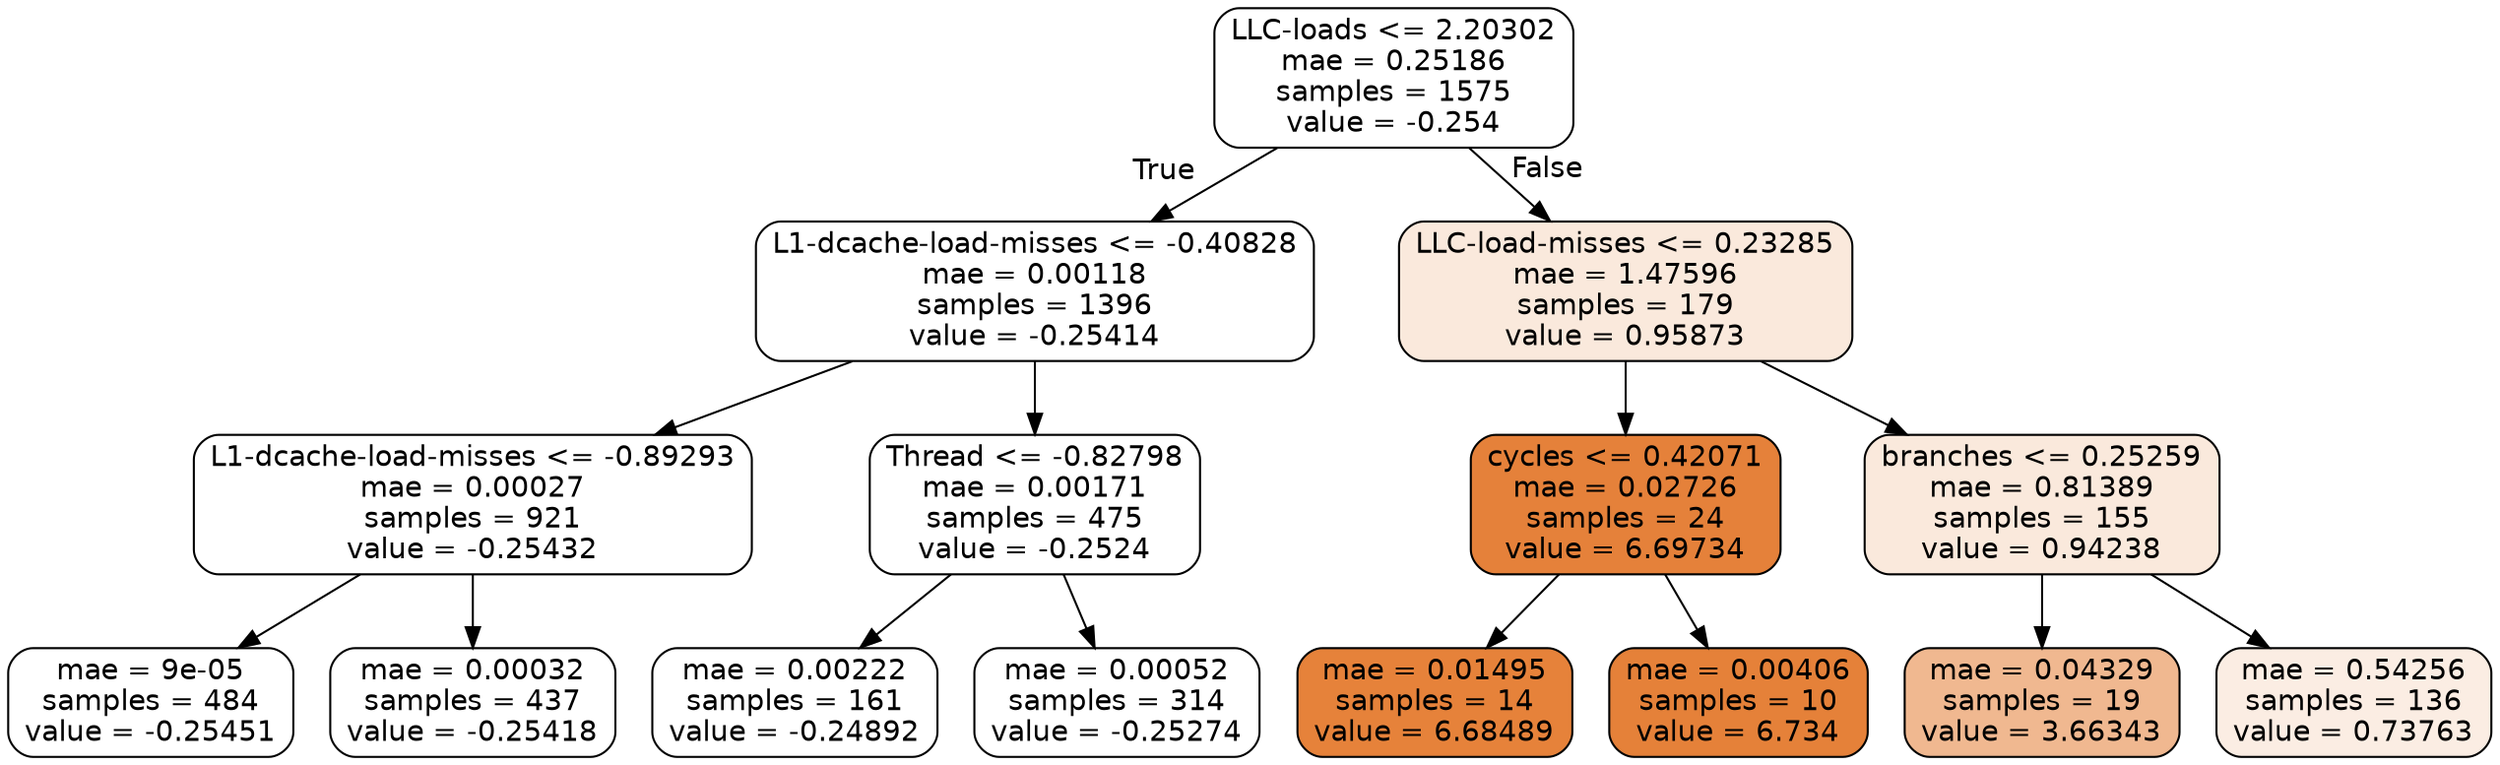 digraph Tree {
node [shape=box, style="filled, rounded", color="black", fontname=helvetica] ;
edge [fontname=helvetica] ;
0 [label="LLC-loads <= 2.20302\nmae = 0.25186\nsamples = 1575\nvalue = -0.254", fillcolor="#e5813900"] ;
1 [label="L1-dcache-load-misses <= -0.40828\nmae = 0.00118\nsamples = 1396\nvalue = -0.25414", fillcolor="#e5813900"] ;
0 -> 1 [labeldistance=2.5, labelangle=45, headlabel="True"] ;
2 [label="L1-dcache-load-misses <= -0.89293\nmae = 0.00027\nsamples = 921\nvalue = -0.25432", fillcolor="#e5813900"] ;
1 -> 2 ;
3 [label="mae = 9e-05\nsamples = 484\nvalue = -0.25451", fillcolor="#e5813900"] ;
2 -> 3 ;
4 [label="mae = 0.00032\nsamples = 437\nvalue = -0.25418", fillcolor="#e5813900"] ;
2 -> 4 ;
5 [label="Thread <= -0.82798\nmae = 0.00171\nsamples = 475\nvalue = -0.2524", fillcolor="#e5813900"] ;
1 -> 5 ;
6 [label="mae = 0.00222\nsamples = 161\nvalue = -0.24892", fillcolor="#e5813900"] ;
5 -> 6 ;
7 [label="mae = 0.00052\nsamples = 314\nvalue = -0.25274", fillcolor="#e5813900"] ;
5 -> 7 ;
8 [label="LLC-load-misses <= 0.23285\nmae = 1.47596\nsamples = 179\nvalue = 0.95873", fillcolor="#e581392c"] ;
0 -> 8 [labeldistance=2.5, labelangle=-45, headlabel="False"] ;
9 [label="cycles <= 0.42071\nmae = 0.02726\nsamples = 24\nvalue = 6.69734", fillcolor="#e58139fe"] ;
8 -> 9 ;
10 [label="mae = 0.01495\nsamples = 14\nvalue = 6.68489", fillcolor="#e58139fd"] ;
9 -> 10 ;
11 [label="mae = 0.00406\nsamples = 10\nvalue = 6.734", fillcolor="#e58139ff"] ;
9 -> 11 ;
12 [label="branches <= 0.25259\nmae = 0.81389\nsamples = 155\nvalue = 0.94238", fillcolor="#e581392c"] ;
8 -> 12 ;
13 [label="mae = 0.04329\nsamples = 19\nvalue = 3.66343", fillcolor="#e581398f"] ;
12 -> 13 ;
14 [label="mae = 0.54256\nsamples = 136\nvalue = 0.73763", fillcolor="#e5813924"] ;
12 -> 14 ;
}